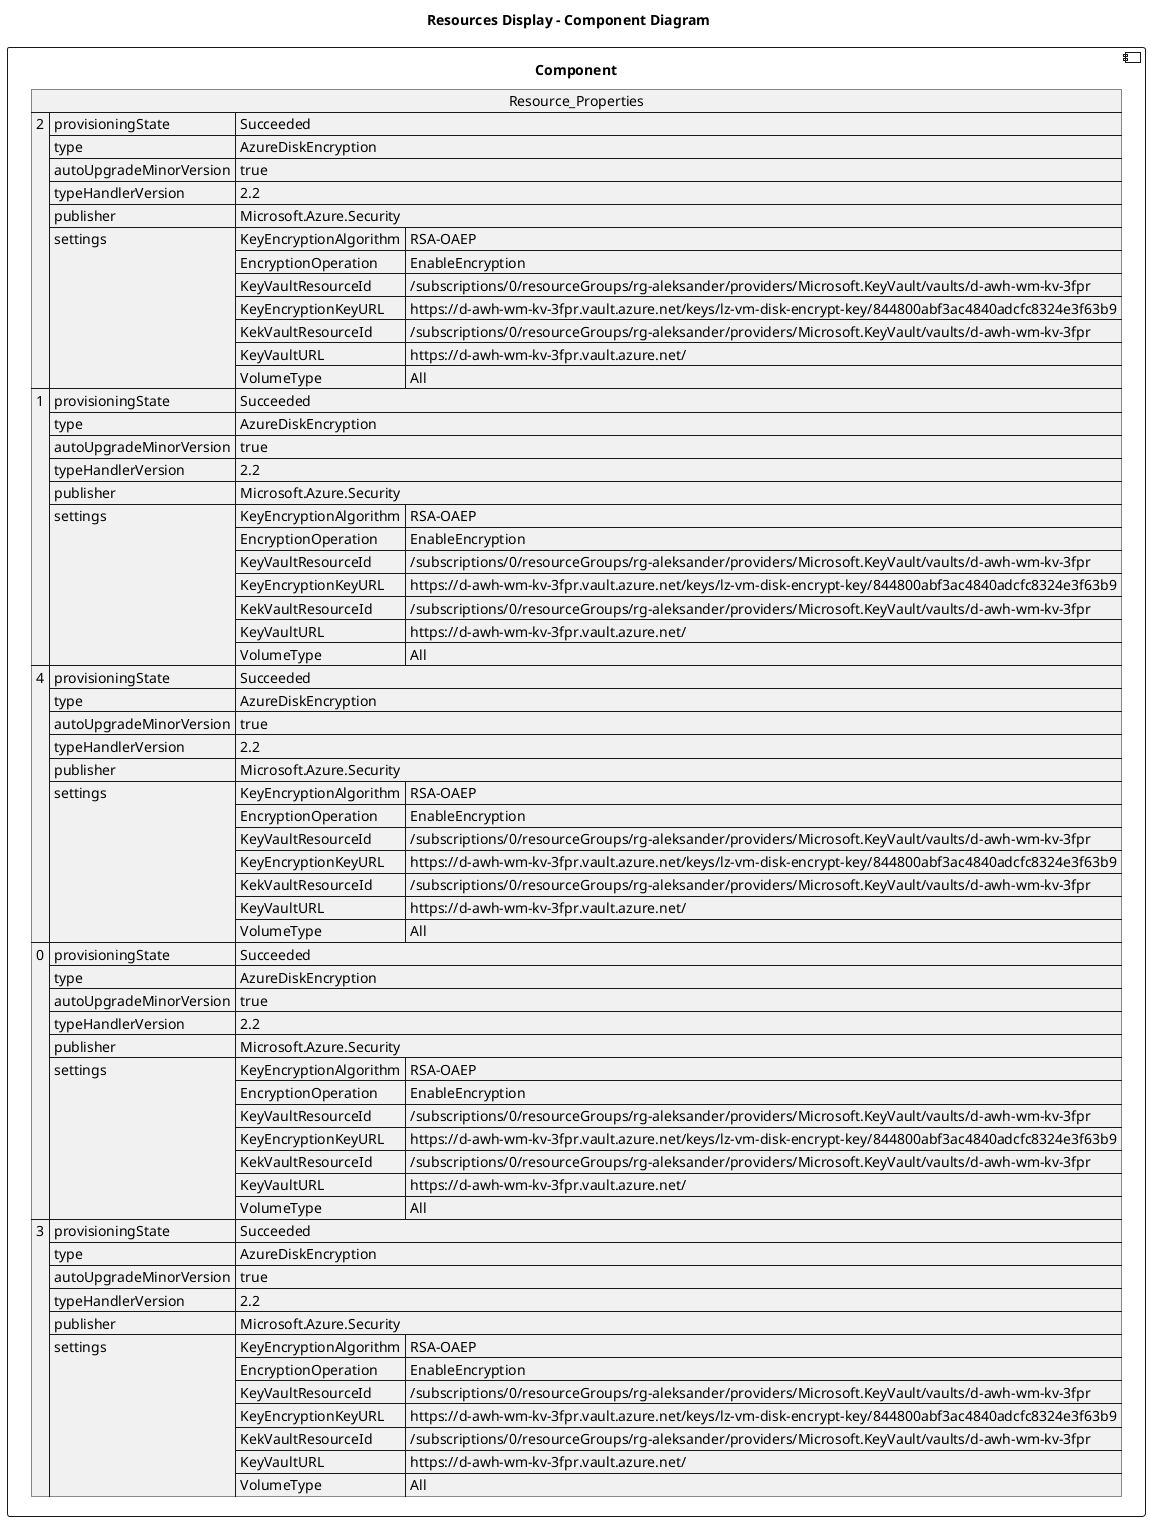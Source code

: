 @startuml

title Resources Display - Component Diagram

component Component {

json  Resource_Properties {
  "2": {
    "provisioningState": "Succeeded",
    "type": "AzureDiskEncryption",
    "autoUpgradeMinorVersion": true,
    "typeHandlerVersion": "2.2",
    "publisher": "Microsoft.Azure.Security",
    "settings": {
      "KeyEncryptionAlgorithm": "RSA-OAEP",
      "EncryptionOperation": "EnableEncryption",
      "KeyVaultResourceId": "/subscriptions/0/resourceGroups/rg-aleksander/providers/Microsoft.KeyVault/vaults/d-awh-wm-kv-3fpr",
      "KeyEncryptionKeyURL": "https://d-awh-wm-kv-3fpr.vault.azure.net/keys/lz-vm-disk-encrypt-key/844800abf3ac4840adcfc8324e3f63b9",
      "KekVaultResourceId": "/subscriptions/0/resourceGroups/rg-aleksander/providers/Microsoft.KeyVault/vaults/d-awh-wm-kv-3fpr",
      "KeyVaultURL": "https://d-awh-wm-kv-3fpr.vault.azure.net/",
      "VolumeType": "All"
    }
  },
  "1": {
    "provisioningState": "Succeeded",
    "type": "AzureDiskEncryption",
    "autoUpgradeMinorVersion": true,
    "typeHandlerVersion": "2.2",
    "publisher": "Microsoft.Azure.Security",
    "settings": {
      "KeyEncryptionAlgorithm": "RSA-OAEP",
      "EncryptionOperation": "EnableEncryption",
      "KeyVaultResourceId": "/subscriptions/0/resourceGroups/rg-aleksander/providers/Microsoft.KeyVault/vaults/d-awh-wm-kv-3fpr",
      "KeyEncryptionKeyURL": "https://d-awh-wm-kv-3fpr.vault.azure.net/keys/lz-vm-disk-encrypt-key/844800abf3ac4840adcfc8324e3f63b9",
      "KekVaultResourceId": "/subscriptions/0/resourceGroups/rg-aleksander/providers/Microsoft.KeyVault/vaults/d-awh-wm-kv-3fpr",
      "KeyVaultURL": "https://d-awh-wm-kv-3fpr.vault.azure.net/",
      "VolumeType": "All"
    }
  },
  "4": {
    "provisioningState": "Succeeded",
    "type": "AzureDiskEncryption",
    "autoUpgradeMinorVersion": true,
    "typeHandlerVersion": "2.2",
    "publisher": "Microsoft.Azure.Security",
    "settings": {
      "KeyEncryptionAlgorithm": "RSA-OAEP",
      "EncryptionOperation": "EnableEncryption",
      "KeyVaultResourceId": "/subscriptions/0/resourceGroups/rg-aleksander/providers/Microsoft.KeyVault/vaults/d-awh-wm-kv-3fpr",
      "KeyEncryptionKeyURL": "https://d-awh-wm-kv-3fpr.vault.azure.net/keys/lz-vm-disk-encrypt-key/844800abf3ac4840adcfc8324e3f63b9",
      "KekVaultResourceId": "/subscriptions/0/resourceGroups/rg-aleksander/providers/Microsoft.KeyVault/vaults/d-awh-wm-kv-3fpr",
      "KeyVaultURL": "https://d-awh-wm-kv-3fpr.vault.azure.net/",
      "VolumeType": "All"
    }
  },
  "0": {
    "provisioningState": "Succeeded",
    "type": "AzureDiskEncryption",
    "autoUpgradeMinorVersion": true,
    "typeHandlerVersion": "2.2",
    "publisher": "Microsoft.Azure.Security",
    "settings": {
      "KeyEncryptionAlgorithm": "RSA-OAEP",
      "EncryptionOperation": "EnableEncryption",
      "KeyVaultResourceId": "/subscriptions/0/resourceGroups/rg-aleksander/providers/Microsoft.KeyVault/vaults/d-awh-wm-kv-3fpr",
      "KeyEncryptionKeyURL": "https://d-awh-wm-kv-3fpr.vault.azure.net/keys/lz-vm-disk-encrypt-key/844800abf3ac4840adcfc8324e3f63b9",
      "KekVaultResourceId": "/subscriptions/0/resourceGroups/rg-aleksander/providers/Microsoft.KeyVault/vaults/d-awh-wm-kv-3fpr",
      "KeyVaultURL": "https://d-awh-wm-kv-3fpr.vault.azure.net/",
      "VolumeType": "All"
    }
  },
  "3": {
    "provisioningState": "Succeeded",
    "type": "AzureDiskEncryption",
    "autoUpgradeMinorVersion": true,
    "typeHandlerVersion": "2.2",
    "publisher": "Microsoft.Azure.Security",
    "settings": {
      "KeyEncryptionAlgorithm": "RSA-OAEP",
      "EncryptionOperation": "EnableEncryption",
      "KeyVaultResourceId": "/subscriptions/0/resourceGroups/rg-aleksander/providers/Microsoft.KeyVault/vaults/d-awh-wm-kv-3fpr",
      "KeyEncryptionKeyURL": "https://d-awh-wm-kv-3fpr.vault.azure.net/keys/lz-vm-disk-encrypt-key/844800abf3ac4840adcfc8324e3f63b9",
      "KekVaultResourceId": "/subscriptions/0/resourceGroups/rg-aleksander/providers/Microsoft.KeyVault/vaults/d-awh-wm-kv-3fpr",
      "KeyVaultURL": "https://d-awh-wm-kv-3fpr.vault.azure.net/",
      "VolumeType": "All"
    }
  }
}
}
@enduml
